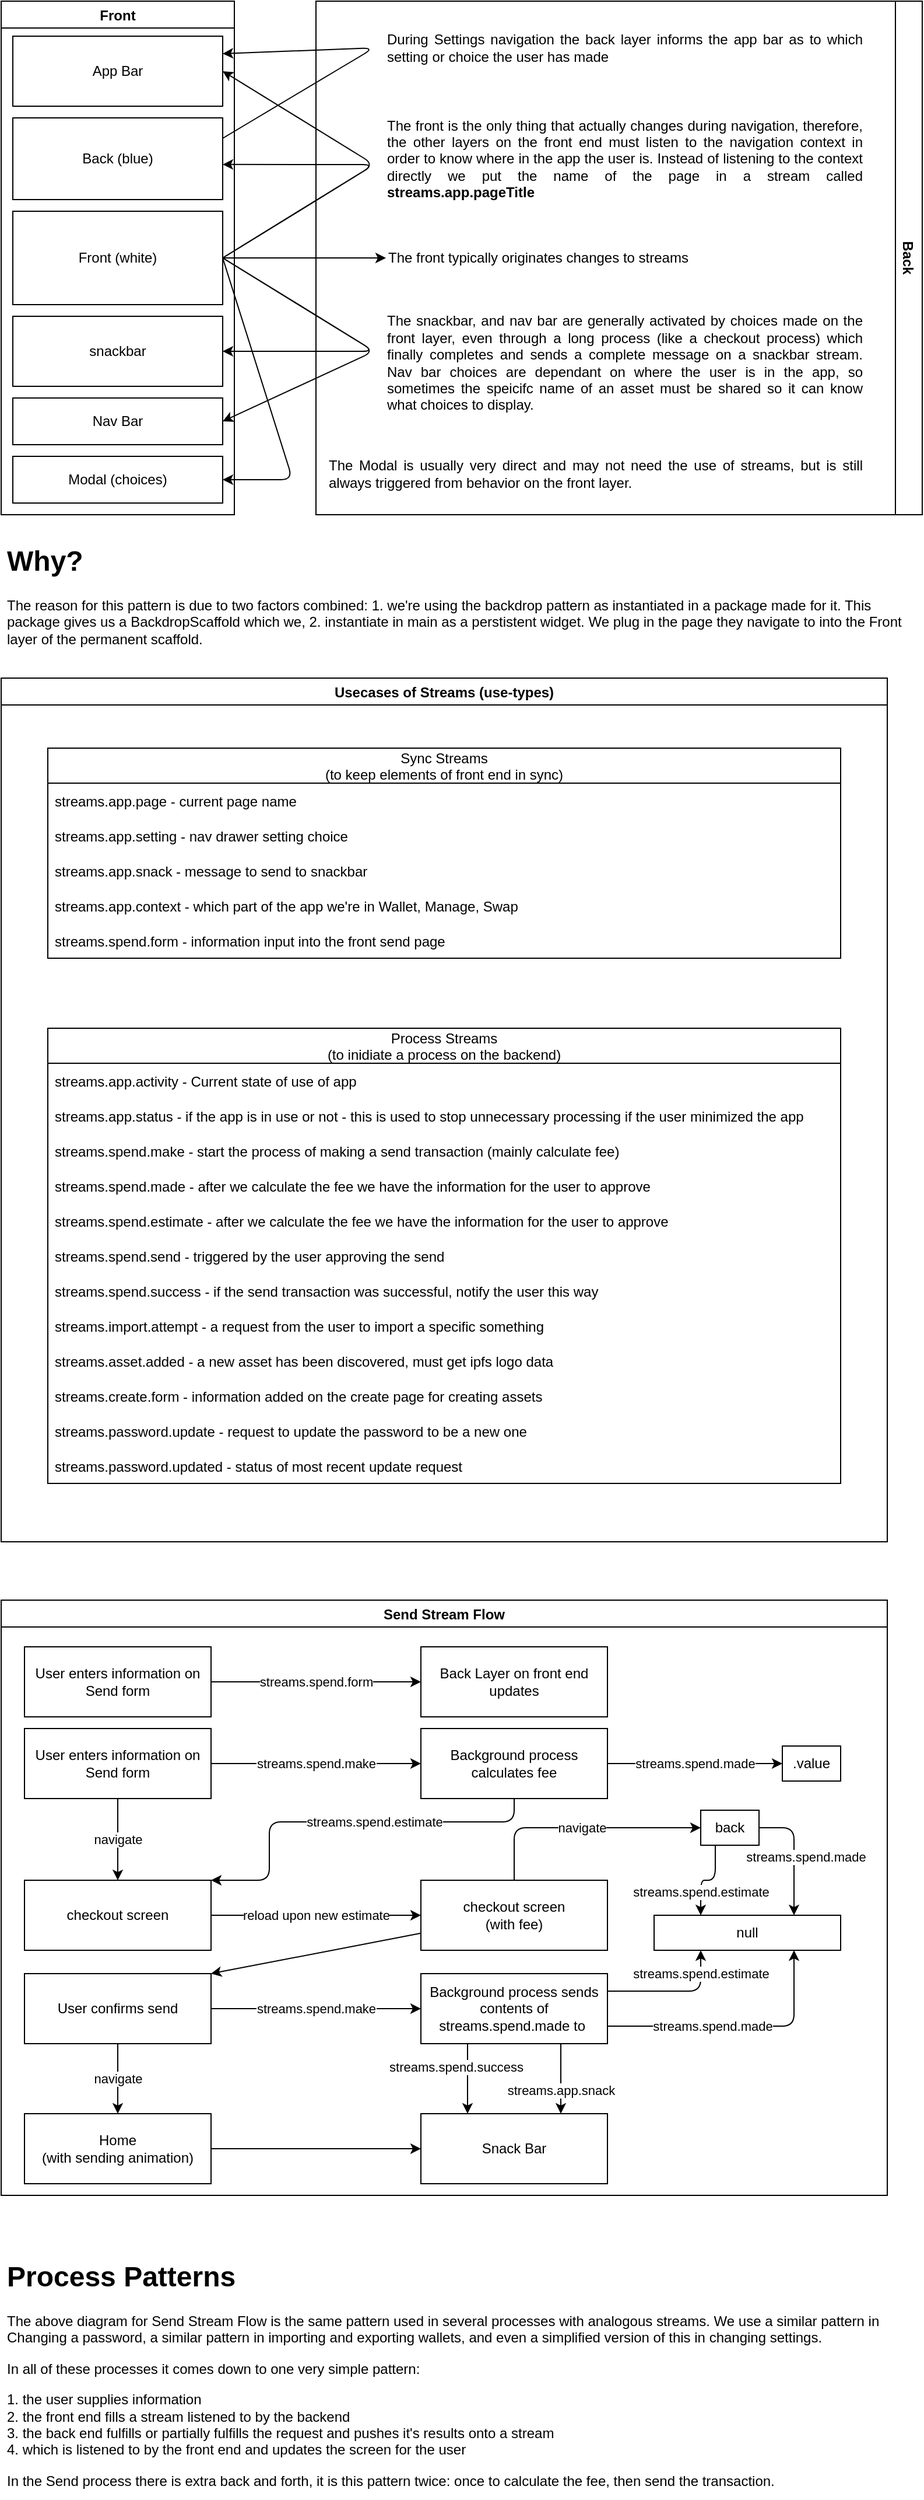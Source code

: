 <mxfile>
    <diagram id="1YaVmYgzYfssbVTWXQS1" name="Page-1">
        <mxGraphModel dx="1486" dy="472" grid="1" gridSize="10" guides="1" tooltips="1" connect="1" arrows="1" fold="1" page="1" pageScale="1" pageWidth="850" pageHeight="1100" math="0" shadow="0">
            <root>
                <mxCell id="0"/>
                <mxCell id="1" parent="0"/>
                <mxCell id="2" value="Front" style="swimlane;" parent="1" vertex="1">
                    <mxGeometry x="40" y="40" width="200" height="440" as="geometry"/>
                </mxCell>
                <mxCell id="4" value="App Bar" style="rounded=0;whiteSpace=wrap;html=1;" parent="2" vertex="1">
                    <mxGeometry x="10" y="30" width="180" height="60" as="geometry"/>
                </mxCell>
                <mxCell id="22" style="edgeStyle=none;html=1;exitX=1;exitY=0.25;exitDx=0;exitDy=0;entryX=1;entryY=0.25;entryDx=0;entryDy=0;" parent="2" source="5" target="4" edge="1">
                    <mxGeometry relative="1" as="geometry">
                        <Array as="points">
                            <mxPoint x="320" y="40"/>
                        </Array>
                    </mxGeometry>
                </mxCell>
                <mxCell id="5" value="Back (blue)" style="rounded=0;whiteSpace=wrap;html=1;" parent="2" vertex="1">
                    <mxGeometry x="10" y="100" width="180" height="70" as="geometry"/>
                </mxCell>
                <mxCell id="6" value="Front (white)" style="rounded=0;whiteSpace=wrap;html=1;" parent="2" vertex="1">
                    <mxGeometry x="10" y="180" width="180" height="80" as="geometry"/>
                </mxCell>
                <mxCell id="7" value="snackbar" style="rounded=0;whiteSpace=wrap;html=1;" parent="2" vertex="1">
                    <mxGeometry x="10" y="270" width="180" height="60" as="geometry"/>
                </mxCell>
                <mxCell id="8" value="Nav Bar" style="rounded=0;whiteSpace=wrap;html=1;" parent="2" vertex="1">
                    <mxGeometry x="10" y="340" width="180" height="40" as="geometry"/>
                </mxCell>
                <mxCell id="9" value="Modal (choices)" style="rounded=0;whiteSpace=wrap;html=1;" parent="2" vertex="1">
                    <mxGeometry x="10" y="390" width="180" height="40" as="geometry"/>
                </mxCell>
                <mxCell id="10" value="" style="endArrow=classic;html=1;exitX=1;exitY=0.5;exitDx=0;exitDy=0;entryX=1;entryY=0.5;entryDx=0;entryDy=0;" parent="2" edge="1">
                    <mxGeometry width="50" height="50" relative="1" as="geometry">
                        <mxPoint x="190" y="220" as="sourcePoint"/>
                        <mxPoint x="190" y="60" as="targetPoint"/>
                        <Array as="points">
                            <mxPoint x="320" y="140"/>
                        </Array>
                    </mxGeometry>
                </mxCell>
                <mxCell id="11" value="" style="endArrow=classic;html=1;exitX=1;exitY=0.5;exitDx=0;exitDy=0;entryX=1;entryY=0.57;entryDx=0;entryDy=0;entryPerimeter=0;" parent="2" source="6" target="5" edge="1">
                    <mxGeometry width="50" height="50" relative="1" as="geometry">
                        <mxPoint x="200" y="230" as="sourcePoint"/>
                        <mxPoint x="200" y="70" as="targetPoint"/>
                        <Array as="points">
                            <mxPoint x="320" y="140"/>
                        </Array>
                    </mxGeometry>
                </mxCell>
                <mxCell id="12" value="" style="endArrow=classic;html=1;exitX=1;exitY=0.5;exitDx=0;exitDy=0;entryX=1;entryY=0.5;entryDx=0;entryDy=0;" parent="2" source="6" target="7" edge="1">
                    <mxGeometry width="50" height="50" relative="1" as="geometry">
                        <mxPoint x="210" y="240" as="sourcePoint"/>
                        <mxPoint x="210" y="80" as="targetPoint"/>
                        <Array as="points">
                            <mxPoint x="320" y="300"/>
                        </Array>
                    </mxGeometry>
                </mxCell>
                <mxCell id="13" value="" style="endArrow=classic;html=1;exitX=1;exitY=0.5;exitDx=0;exitDy=0;entryX=1;entryY=0.5;entryDx=0;entryDy=0;" parent="2" source="6" target="8" edge="1">
                    <mxGeometry width="50" height="50" relative="1" as="geometry">
                        <mxPoint x="220" y="250" as="sourcePoint"/>
                        <mxPoint x="220" y="90" as="targetPoint"/>
                        <Array as="points">
                            <mxPoint x="320" y="300"/>
                        </Array>
                    </mxGeometry>
                </mxCell>
                <mxCell id="14" value="" style="endArrow=classic;html=1;exitX=1;exitY=0.5;exitDx=0;exitDy=0;entryX=1;entryY=0.5;entryDx=0;entryDy=0;" parent="2" source="6" target="9" edge="1">
                    <mxGeometry width="50" height="50" relative="1" as="geometry">
                        <mxPoint x="230" y="260" as="sourcePoint"/>
                        <mxPoint x="230" y="100" as="targetPoint"/>
                        <Array as="points">
                            <mxPoint x="250" y="410"/>
                        </Array>
                    </mxGeometry>
                </mxCell>
                <mxCell id="3" value="Back" style="swimlane;horizontal=0;rotation=-180;" parent="1" vertex="1">
                    <mxGeometry x="310" y="40" width="520" height="440" as="geometry"/>
                </mxCell>
                <mxCell id="16" value="The front typically originates changes to streams" style="text;html=1;strokeColor=none;fillColor=none;align=left;verticalAlign=middle;whiteSpace=wrap;rounded=0;" parent="3" vertex="1">
                    <mxGeometry x="60" y="200" width="410" height="40" as="geometry"/>
                </mxCell>
                <mxCell id="17" value="&lt;div style=&quot;text-align: justify&quot;&gt;&lt;span&gt;The front is the only thing that actually changes during navigation, therefore, the other layers on the front end must listen to the navigation context in order to know where in the app the user is. Instead of listening to the context directly we put the name of the page in a stream called &lt;/span&gt;&lt;b&gt;streams.app.pageTitle&lt;/b&gt;&lt;/div&gt;" style="text;html=1;strokeColor=none;fillColor=none;align=center;verticalAlign=middle;whiteSpace=wrap;rounded=0;" parent="3" vertex="1">
                    <mxGeometry x="60" y="90" width="410" height="90" as="geometry"/>
                </mxCell>
                <mxCell id="18" value="&lt;div style=&quot;text-align: justify&quot;&gt;The snackbar, and nav bar are generally activated by choices made on the front layer, even through a long process (like a checkout process) which finally completes and sends a complete message on a snackbar stream. Nav bar choices are dependant on where the user is in the app, so sometimes the speicifc name of an asset must be shared so it can know what choices to display.&lt;/div&gt;" style="text;html=1;strokeColor=none;fillColor=none;align=center;verticalAlign=middle;whiteSpace=wrap;rounded=0;" parent="3" vertex="1">
                    <mxGeometry x="60" y="250" width="410" height="120" as="geometry"/>
                </mxCell>
                <mxCell id="19" value="&lt;div style=&quot;text-align: justify&quot;&gt;The Modal is usually very direct and may not need the use of streams, but is still always triggered from behavior on the front layer.&lt;/div&gt;" style="text;html=1;strokeColor=none;fillColor=none;align=center;verticalAlign=middle;whiteSpace=wrap;rounded=0;" parent="3" vertex="1">
                    <mxGeometry x="10" y="380" width="460" height="50" as="geometry"/>
                </mxCell>
                <mxCell id="23" value="&lt;div style=&quot;text-align: justify&quot;&gt;During Settings navigation the back layer informs the app bar as to which setting or choice the user has made&amp;nbsp;&lt;/div&gt;" style="text;html=1;strokeColor=none;fillColor=none;align=center;verticalAlign=middle;whiteSpace=wrap;rounded=0;" parent="3" vertex="1">
                    <mxGeometry x="60" y="10" width="410" height="60" as="geometry"/>
                </mxCell>
                <mxCell id="20" style="edgeStyle=none;html=1;entryX=0;entryY=0.5;entryDx=0;entryDy=0;" parent="1" source="6" target="16" edge="1">
                    <mxGeometry relative="1" as="geometry"/>
                </mxCell>
                <mxCell id="24" value="&lt;h1&gt;Why?&lt;/h1&gt;&lt;p&gt;The reason for this pattern is due to two factors combined: 1. we're using the backdrop pattern as instantiated in a package made for it. This package gives us a BackdropScaffold which we, 2. instantiate in main as a perstistent widget. We plug in the page they navigate to into the Front layer of the permanent scaffold.&amp;nbsp;&lt;/p&gt;" style="text;html=1;strokeColor=none;fillColor=none;spacing=5;spacingTop=-20;whiteSpace=wrap;overflow=hidden;rounded=0;" parent="1" vertex="1">
                    <mxGeometry x="40" y="500" width="790" height="120" as="geometry"/>
                </mxCell>
                <mxCell id="25" value="Usecases of Streams (use-types)" style="swimlane;" parent="1" vertex="1">
                    <mxGeometry x="40" y="620" width="760" height="740" as="geometry"/>
                </mxCell>
                <mxCell id="41" value="Process Streams&#10;(to inidiate a process on the backend)" style="swimlane;fontStyle=0;childLayout=stackLayout;horizontal=1;startSize=30;horizontalStack=0;resizeParent=1;resizeParentMax=0;resizeLast=0;collapsible=1;marginBottom=0;" parent="25" vertex="1">
                    <mxGeometry x="40" y="300" width="680" height="390" as="geometry"/>
                </mxCell>
                <mxCell id="52" value="streams.app.activity - Current state of use of app" style="text;strokeColor=none;fillColor=none;align=left;verticalAlign=middle;spacingLeft=4;spacingRight=4;overflow=hidden;points=[[0,0.5],[1,0.5]];portConstraint=eastwest;rotatable=0;" parent="41" vertex="1">
                    <mxGeometry y="30" width="680" height="30" as="geometry"/>
                </mxCell>
                <mxCell id="53" value="streams.app.status - if the app is in use or not - this is used to stop unnecessary processing if the user minimized the app" style="text;strokeColor=none;fillColor=none;align=left;verticalAlign=middle;spacingLeft=4;spacingRight=4;overflow=hidden;points=[[0,0.5],[1,0.5]];portConstraint=eastwest;rotatable=0;fontStyle=0" parent="41" vertex="1">
                    <mxGeometry y="60" width="680" height="30" as="geometry"/>
                </mxCell>
                <mxCell id="44" value="streams.spend.make - start the process of making a send transaction (mainly calculate fee)" style="text;strokeColor=none;fillColor=none;align=left;verticalAlign=middle;spacingLeft=4;spacingRight=4;overflow=hidden;points=[[0,0.5],[1,0.5]];portConstraint=eastwest;rotatable=0;" parent="41" vertex="1">
                    <mxGeometry y="90" width="680" height="30" as="geometry"/>
                </mxCell>
                <mxCell id="43" value="streams.spend.made - after we calculate the fee we have the information for the user to approve" style="text;strokeColor=none;fillColor=none;align=left;verticalAlign=middle;spacingLeft=4;spacingRight=4;overflow=hidden;points=[[0,0.5],[1,0.5]];portConstraint=eastwest;rotatable=0;" parent="41" vertex="1">
                    <mxGeometry y="120" width="680" height="30" as="geometry"/>
                </mxCell>
                <mxCell id="57" value="streams.spend.estimate - after we calculate the fee we have the information for the user to approve" style="text;strokeColor=none;fillColor=none;align=left;verticalAlign=middle;spacingLeft=4;spacingRight=4;overflow=hidden;points=[[0,0.5],[1,0.5]];portConstraint=eastwest;rotatable=0;" parent="41" vertex="1">
                    <mxGeometry y="150" width="680" height="30" as="geometry"/>
                </mxCell>
                <mxCell id="58" value="streams.spend.send - triggered by the user approving the send" style="text;strokeColor=none;fillColor=none;align=left;verticalAlign=middle;spacingLeft=4;spacingRight=4;overflow=hidden;points=[[0,0.5],[1,0.5]];portConstraint=eastwest;rotatable=0;" parent="41" vertex="1">
                    <mxGeometry y="180" width="680" height="30" as="geometry"/>
                </mxCell>
                <mxCell id="59" value="streams.spend.success - if the send transaction was successful, notify the user this way" style="text;strokeColor=none;fillColor=none;align=left;verticalAlign=middle;spacingLeft=4;spacingRight=4;overflow=hidden;points=[[0,0.5],[1,0.5]];portConstraint=eastwest;rotatable=0;" parent="41" vertex="1">
                    <mxGeometry y="210" width="680" height="30" as="geometry"/>
                </mxCell>
                <mxCell id="106" value="streams.import.attempt - a request from the user to import a specific something" style="text;strokeColor=none;fillColor=none;align=left;verticalAlign=middle;spacingLeft=4;spacingRight=4;overflow=hidden;points=[[0,0.5],[1,0.5]];portConstraint=eastwest;rotatable=0;" parent="41" vertex="1">
                    <mxGeometry y="240" width="680" height="30" as="geometry"/>
                </mxCell>
                <mxCell id="105" value="streams.asset.added - a new asset has been discovered, must get ipfs logo data" style="text;strokeColor=none;fillColor=none;align=left;verticalAlign=middle;spacingLeft=4;spacingRight=4;overflow=hidden;points=[[0,0.5],[1,0.5]];portConstraint=eastwest;rotatable=0;" parent="41" vertex="1">
                    <mxGeometry y="270" width="680" height="30" as="geometry"/>
                </mxCell>
                <mxCell id="107" value="streams.create.form - information added on the create page for creating assets" style="text;strokeColor=none;fillColor=none;align=left;verticalAlign=middle;spacingLeft=4;spacingRight=4;overflow=hidden;points=[[0,0.5],[1,0.5]];portConstraint=eastwest;rotatable=0;" vertex="1" parent="41">
                    <mxGeometry y="300" width="680" height="30" as="geometry"/>
                </mxCell>
                <mxCell id="108" value="streams.password.update - request to update the password to be a new one" style="text;strokeColor=none;fillColor=none;align=left;verticalAlign=middle;spacingLeft=4;spacingRight=4;overflow=hidden;points=[[0,0.5],[1,0.5]];portConstraint=eastwest;rotatable=0;" vertex="1" parent="41">
                    <mxGeometry y="330" width="680" height="30" as="geometry"/>
                </mxCell>
                <mxCell id="109" value="streams.password.updated - status of most recent update request" style="text;strokeColor=none;fillColor=none;align=left;verticalAlign=middle;spacingLeft=4;spacingRight=4;overflow=hidden;points=[[0,0.5],[1,0.5]];portConstraint=eastwest;rotatable=0;" vertex="1" parent="41">
                    <mxGeometry y="360" width="680" height="30" as="geometry"/>
                </mxCell>
                <mxCell id="45" value="Sync Streams&#10;(to keep elements of front end in sync)" style="swimlane;fontStyle=0;childLayout=stackLayout;horizontal=1;startSize=30;horizontalStack=0;resizeParent=1;resizeParentMax=0;resizeLast=0;collapsible=1;marginBottom=0;" parent="25" vertex="1">
                    <mxGeometry x="40" y="60" width="680" height="180" as="geometry"/>
                </mxCell>
                <mxCell id="46" value="streams.app.page - current page name" style="text;strokeColor=none;fillColor=none;align=left;verticalAlign=middle;spacingLeft=4;spacingRight=4;overflow=hidden;points=[[0,0.5],[1,0.5]];portConstraint=eastwest;rotatable=0;" parent="45" vertex="1">
                    <mxGeometry y="30" width="680" height="30" as="geometry"/>
                </mxCell>
                <mxCell id="47" value="streams.app.setting - nav drawer setting choice" style="text;strokeColor=none;fillColor=none;align=left;verticalAlign=middle;spacingLeft=4;spacingRight=4;overflow=hidden;points=[[0,0.5],[1,0.5]];portConstraint=eastwest;rotatable=0;" parent="45" vertex="1">
                    <mxGeometry y="60" width="680" height="30" as="geometry"/>
                </mxCell>
                <mxCell id="48" value="streams.app.snack - message to send to snackbar" style="text;strokeColor=none;fillColor=none;align=left;verticalAlign=middle;spacingLeft=4;spacingRight=4;overflow=hidden;points=[[0,0.5],[1,0.5]];portConstraint=eastwest;rotatable=0;" parent="45" vertex="1">
                    <mxGeometry y="90" width="680" height="30" as="geometry"/>
                </mxCell>
                <mxCell id="51" value="streams.app.context - which part of the app we're in Wallet, Manage, Swap" style="text;strokeColor=none;fillColor=none;align=left;verticalAlign=middle;spacingLeft=4;spacingRight=4;overflow=hidden;points=[[0,0.5],[1,0.5]];portConstraint=eastwest;rotatable=0;" parent="45" vertex="1">
                    <mxGeometry y="120" width="680" height="30" as="geometry"/>
                </mxCell>
                <mxCell id="50" value="streams.spend.form - information input into the front send page" style="text;strokeColor=none;fillColor=none;align=left;verticalAlign=middle;spacingLeft=4;spacingRight=4;overflow=hidden;points=[[0,0.5],[1,0.5]];portConstraint=eastwest;rotatable=0;" parent="45" vertex="1">
                    <mxGeometry y="150" width="680" height="30" as="geometry"/>
                </mxCell>
                <mxCell id="60" value="Send Stream Flow" style="swimlane;" parent="1" vertex="1">
                    <mxGeometry x="40" y="1410" width="760" height="510" as="geometry"/>
                </mxCell>
                <mxCell id="75" value="streams.spend.form" style="edgeStyle=none;html=1;entryX=0;entryY=0.5;entryDx=0;entryDy=0;" parent="60" source="61" target="65" edge="1">
                    <mxGeometry relative="1" as="geometry"/>
                </mxCell>
                <mxCell id="61" value="User enters information on Send form" style="rounded=0;whiteSpace=wrap;html=1;" parent="60" vertex="1">
                    <mxGeometry x="20" y="40" width="160" height="60" as="geometry"/>
                </mxCell>
                <mxCell id="65" value="Back Layer on front end updates" style="rounded=0;whiteSpace=wrap;html=1;" parent="60" vertex="1">
                    <mxGeometry x="360" y="40" width="160" height="60" as="geometry"/>
                </mxCell>
                <mxCell id="76" value="streams.spend.make" style="edgeStyle=none;html=1;entryX=0;entryY=0.5;entryDx=0;entryDy=0;" parent="60" source="66" target="68" edge="1">
                    <mxGeometry relative="1" as="geometry"/>
                </mxCell>
                <mxCell id="78" value="navigate" style="edgeStyle=none;html=1;entryX=0.5;entryY=0;entryDx=0;entryDy=0;" parent="60" source="66" target="77" edge="1">
                    <mxGeometry relative="1" as="geometry"/>
                </mxCell>
                <mxCell id="66" value="User enters information on Send form" style="rounded=0;whiteSpace=wrap;html=1;" parent="60" vertex="1">
                    <mxGeometry x="20" y="110" width="160" height="60" as="geometry"/>
                </mxCell>
                <mxCell id="79" value="streams.spend.estimate" style="edgeStyle=orthogonalEdgeStyle;html=1;entryX=1;entryY=0;entryDx=0;entryDy=0;" parent="60" source="68" target="77" edge="1">
                    <mxGeometry x="-0.151" relative="1" as="geometry">
                        <Array as="points">
                            <mxPoint x="440" y="190"/>
                            <mxPoint x="230" y="190"/>
                            <mxPoint x="230" y="240"/>
                        </Array>
                        <mxPoint as="offset"/>
                    </mxGeometry>
                </mxCell>
                <mxCell id="68" value="Background process calculates fee" style="rounded=0;whiteSpace=wrap;html=1;" parent="60" vertex="1">
                    <mxGeometry x="360" y="110" width="160" height="60" as="geometry"/>
                </mxCell>
                <mxCell id="81" value="reload upon new estimate" style="edgeStyle=none;html=1;entryX=0;entryY=0.5;entryDx=0;entryDy=0;" parent="60" source="77" target="80" edge="1">
                    <mxGeometry relative="1" as="geometry"/>
                </mxCell>
                <mxCell id="77" value="checkout screen" style="rounded=0;whiteSpace=wrap;html=1;" parent="60" vertex="1">
                    <mxGeometry x="20" y="240" width="160" height="60" as="geometry"/>
                </mxCell>
                <mxCell id="85" style="edgeStyle=none;html=1;entryX=1;entryY=0;entryDx=0;entryDy=0;" parent="60" source="80" target="84" edge="1">
                    <mxGeometry relative="1" as="geometry"/>
                </mxCell>
                <mxCell id="80" value="checkout screen&lt;br&gt;(with fee)" style="rounded=0;whiteSpace=wrap;html=1;" parent="60" vertex="1">
                    <mxGeometry x="360" y="240" width="160" height="60" as="geometry"/>
                </mxCell>
                <mxCell id="83" value=".value" style="rounded=0;whiteSpace=wrap;html=1;" parent="60" vertex="1">
                    <mxGeometry x="670" y="125" width="50" height="30" as="geometry"/>
                </mxCell>
                <mxCell id="84" value="User confirms send" style="rounded=0;whiteSpace=wrap;html=1;" parent="60" vertex="1">
                    <mxGeometry x="20" y="320" width="160" height="60" as="geometry"/>
                </mxCell>
                <mxCell id="99" value="streams.app.snack" style="edgeStyle=none;html=1;exitX=0.75;exitY=1;exitDx=0;exitDy=0;entryX=0.75;entryY=0;entryDx=0;entryDy=0;" parent="60" source="87" target="97" edge="1">
                    <mxGeometry x="0.333" relative="1" as="geometry">
                        <mxPoint as="offset"/>
                    </mxGeometry>
                </mxCell>
                <mxCell id="100" value="streams.spend.success" style="edgeStyle=none;html=1;exitX=0.25;exitY=1;exitDx=0;exitDy=0;entryX=0.25;entryY=0;entryDx=0;entryDy=0;" parent="60" source="87" target="97" edge="1">
                    <mxGeometry x="-0.333" y="-10" relative="1" as="geometry">
                        <mxPoint as="offset"/>
                    </mxGeometry>
                </mxCell>
                <mxCell id="102" value="streams.spend.estimate" style="edgeStyle=orthogonalEdgeStyle;html=1;entryX=0.25;entryY=1;entryDx=0;entryDy=0;exitX=1;exitY=0.25;exitDx=0;exitDy=0;" parent="60" source="87" target="91" edge="1">
                    <mxGeometry x="0.652" relative="1" as="geometry">
                        <mxPoint as="offset"/>
                    </mxGeometry>
                </mxCell>
                <mxCell id="103" value="streams.spend.made" style="edgeStyle=orthogonalEdgeStyle;html=1;entryX=0.75;entryY=1;entryDx=0;entryDy=0;exitX=1;exitY=0.75;exitDx=0;exitDy=0;" parent="60" source="87" target="91" edge="1">
                    <mxGeometry x="-0.2" relative="1" as="geometry">
                        <mxPoint as="offset"/>
                    </mxGeometry>
                </mxCell>
                <mxCell id="87" value="Background process sends contents of streams.spend.made to&amp;nbsp;" style="rounded=0;whiteSpace=wrap;html=1;" parent="60" vertex="1">
                    <mxGeometry x="360" y="320" width="160" height="60" as="geometry"/>
                </mxCell>
                <mxCell id="86" value="streams.spend.make" style="edgeStyle=none;html=1;entryX=0;entryY=0.5;entryDx=0;entryDy=0;exitX=1;exitY=0.5;exitDx=0;exitDy=0;" parent="60" source="84" target="87" edge="1">
                    <mxGeometry relative="1" as="geometry">
                        <mxPoint x="190" y="150" as="sourcePoint"/>
                        <mxPoint x="370" y="150" as="targetPoint"/>
                    </mxGeometry>
                </mxCell>
                <mxCell id="89" value="back" style="rounded=0;whiteSpace=wrap;html=1;" parent="60" vertex="1">
                    <mxGeometry x="600" y="180" width="50" height="30" as="geometry"/>
                </mxCell>
                <mxCell id="88" value="navigate" style="edgeStyle=orthogonalEdgeStyle;html=1;" parent="60" source="80" target="89" edge="1">
                    <mxGeometry relative="1" as="geometry">
                        <mxPoint x="600" y="230" as="targetPoint"/>
                        <Array as="points">
                            <mxPoint x="440" y="195"/>
                        </Array>
                    </mxGeometry>
                </mxCell>
                <mxCell id="91" value="null" style="rounded=0;whiteSpace=wrap;html=1;" parent="60" vertex="1">
                    <mxGeometry x="560" y="270" width="160" height="30" as="geometry"/>
                </mxCell>
                <mxCell id="92" value="streams.spend.estimate" style="edgeStyle=orthogonalEdgeStyle;html=1;entryX=0.25;entryY=0;entryDx=0;entryDy=0;exitX=0.25;exitY=1;exitDx=0;exitDy=0;" parent="60" source="89" target="91" edge="1">
                    <mxGeometry x="0.448" relative="1" as="geometry">
                        <mxPoint x="372" y="180" as="sourcePoint"/>
                        <mxPoint x="190" y="250" as="targetPoint"/>
                        <mxPoint as="offset"/>
                    </mxGeometry>
                </mxCell>
                <mxCell id="90" value="streams.spend.made" style="edgeStyle=orthogonalEdgeStyle;html=1;exitX=1;exitY=0.5;exitDx=0;exitDy=0;entryX=0.75;entryY=0;entryDx=0;entryDy=0;" parent="60" source="89" target="91" edge="1">
                    <mxGeometry x="0.048" y="10" relative="1" as="geometry">
                        <mxPoint x="690" y="290" as="targetPoint"/>
                        <mxPoint x="530" y="150" as="sourcePoint"/>
                        <mxPoint as="offset"/>
                    </mxGeometry>
                </mxCell>
                <mxCell id="101" style="edgeStyle=none;html=1;" parent="60" source="95" target="97" edge="1">
                    <mxGeometry relative="1" as="geometry"/>
                </mxCell>
                <mxCell id="95" value="Home&lt;br&gt;(with sending animation)" style="rounded=0;whiteSpace=wrap;html=1;" parent="60" vertex="1">
                    <mxGeometry x="20" y="440" width="160" height="60" as="geometry"/>
                </mxCell>
                <mxCell id="94" value="navigate" style="edgeStyle=none;html=1;entryX=0.5;entryY=0;entryDx=0;entryDy=0;" parent="60" source="84" target="95" edge="1">
                    <mxGeometry relative="1" as="geometry">
                        <mxPoint x="100" y="420" as="targetPoint"/>
                    </mxGeometry>
                </mxCell>
                <mxCell id="97" value="Snack Bar" style="rounded=0;whiteSpace=wrap;html=1;" parent="60" vertex="1">
                    <mxGeometry x="360" y="440" width="160" height="60" as="geometry"/>
                </mxCell>
                <mxCell id="82" value="streams.spend.made" style="edgeStyle=none;html=1;" parent="1" source="68" edge="1">
                    <mxGeometry relative="1" as="geometry">
                        <mxPoint x="710" y="1550" as="targetPoint"/>
                    </mxGeometry>
                </mxCell>
                <mxCell id="104" value="&lt;h1&gt;Process Patterns&lt;/h1&gt;&lt;p&gt;The above diagram for Send Stream Flow is the same pattern used in several processes with analogous streams. We use a similar pattern in Changing a password, a similar pattern in importing and exporting wallets, and even a simplified version of this in changing settings.&lt;/p&gt;&lt;p&gt;In all of these processes it comes down to one very simple pattern:&amp;nbsp;&lt;/p&gt;&lt;p&gt;1. the user supplies information&lt;br&gt;2. the front end fills a stream listened to by the backend&lt;br&gt;3. the back end fulfills or partially fulfills the request and pushes it's results onto a stream&lt;br&gt;4. which is listened to by the front end and updates the screen for the user&lt;/p&gt;&lt;p&gt;In the Send process there is extra back and forth, it is this pattern twice: once to calculate the fee, then send the transaction.&lt;/p&gt;" style="text;html=1;strokeColor=none;fillColor=none;spacing=5;spacingTop=-20;whiteSpace=wrap;overflow=hidden;rounded=0;" parent="1" vertex="1">
                    <mxGeometry x="40" y="1970" width="760" height="210" as="geometry"/>
                </mxCell>
            </root>
        </mxGraphModel>
    </diagram>
</mxfile>